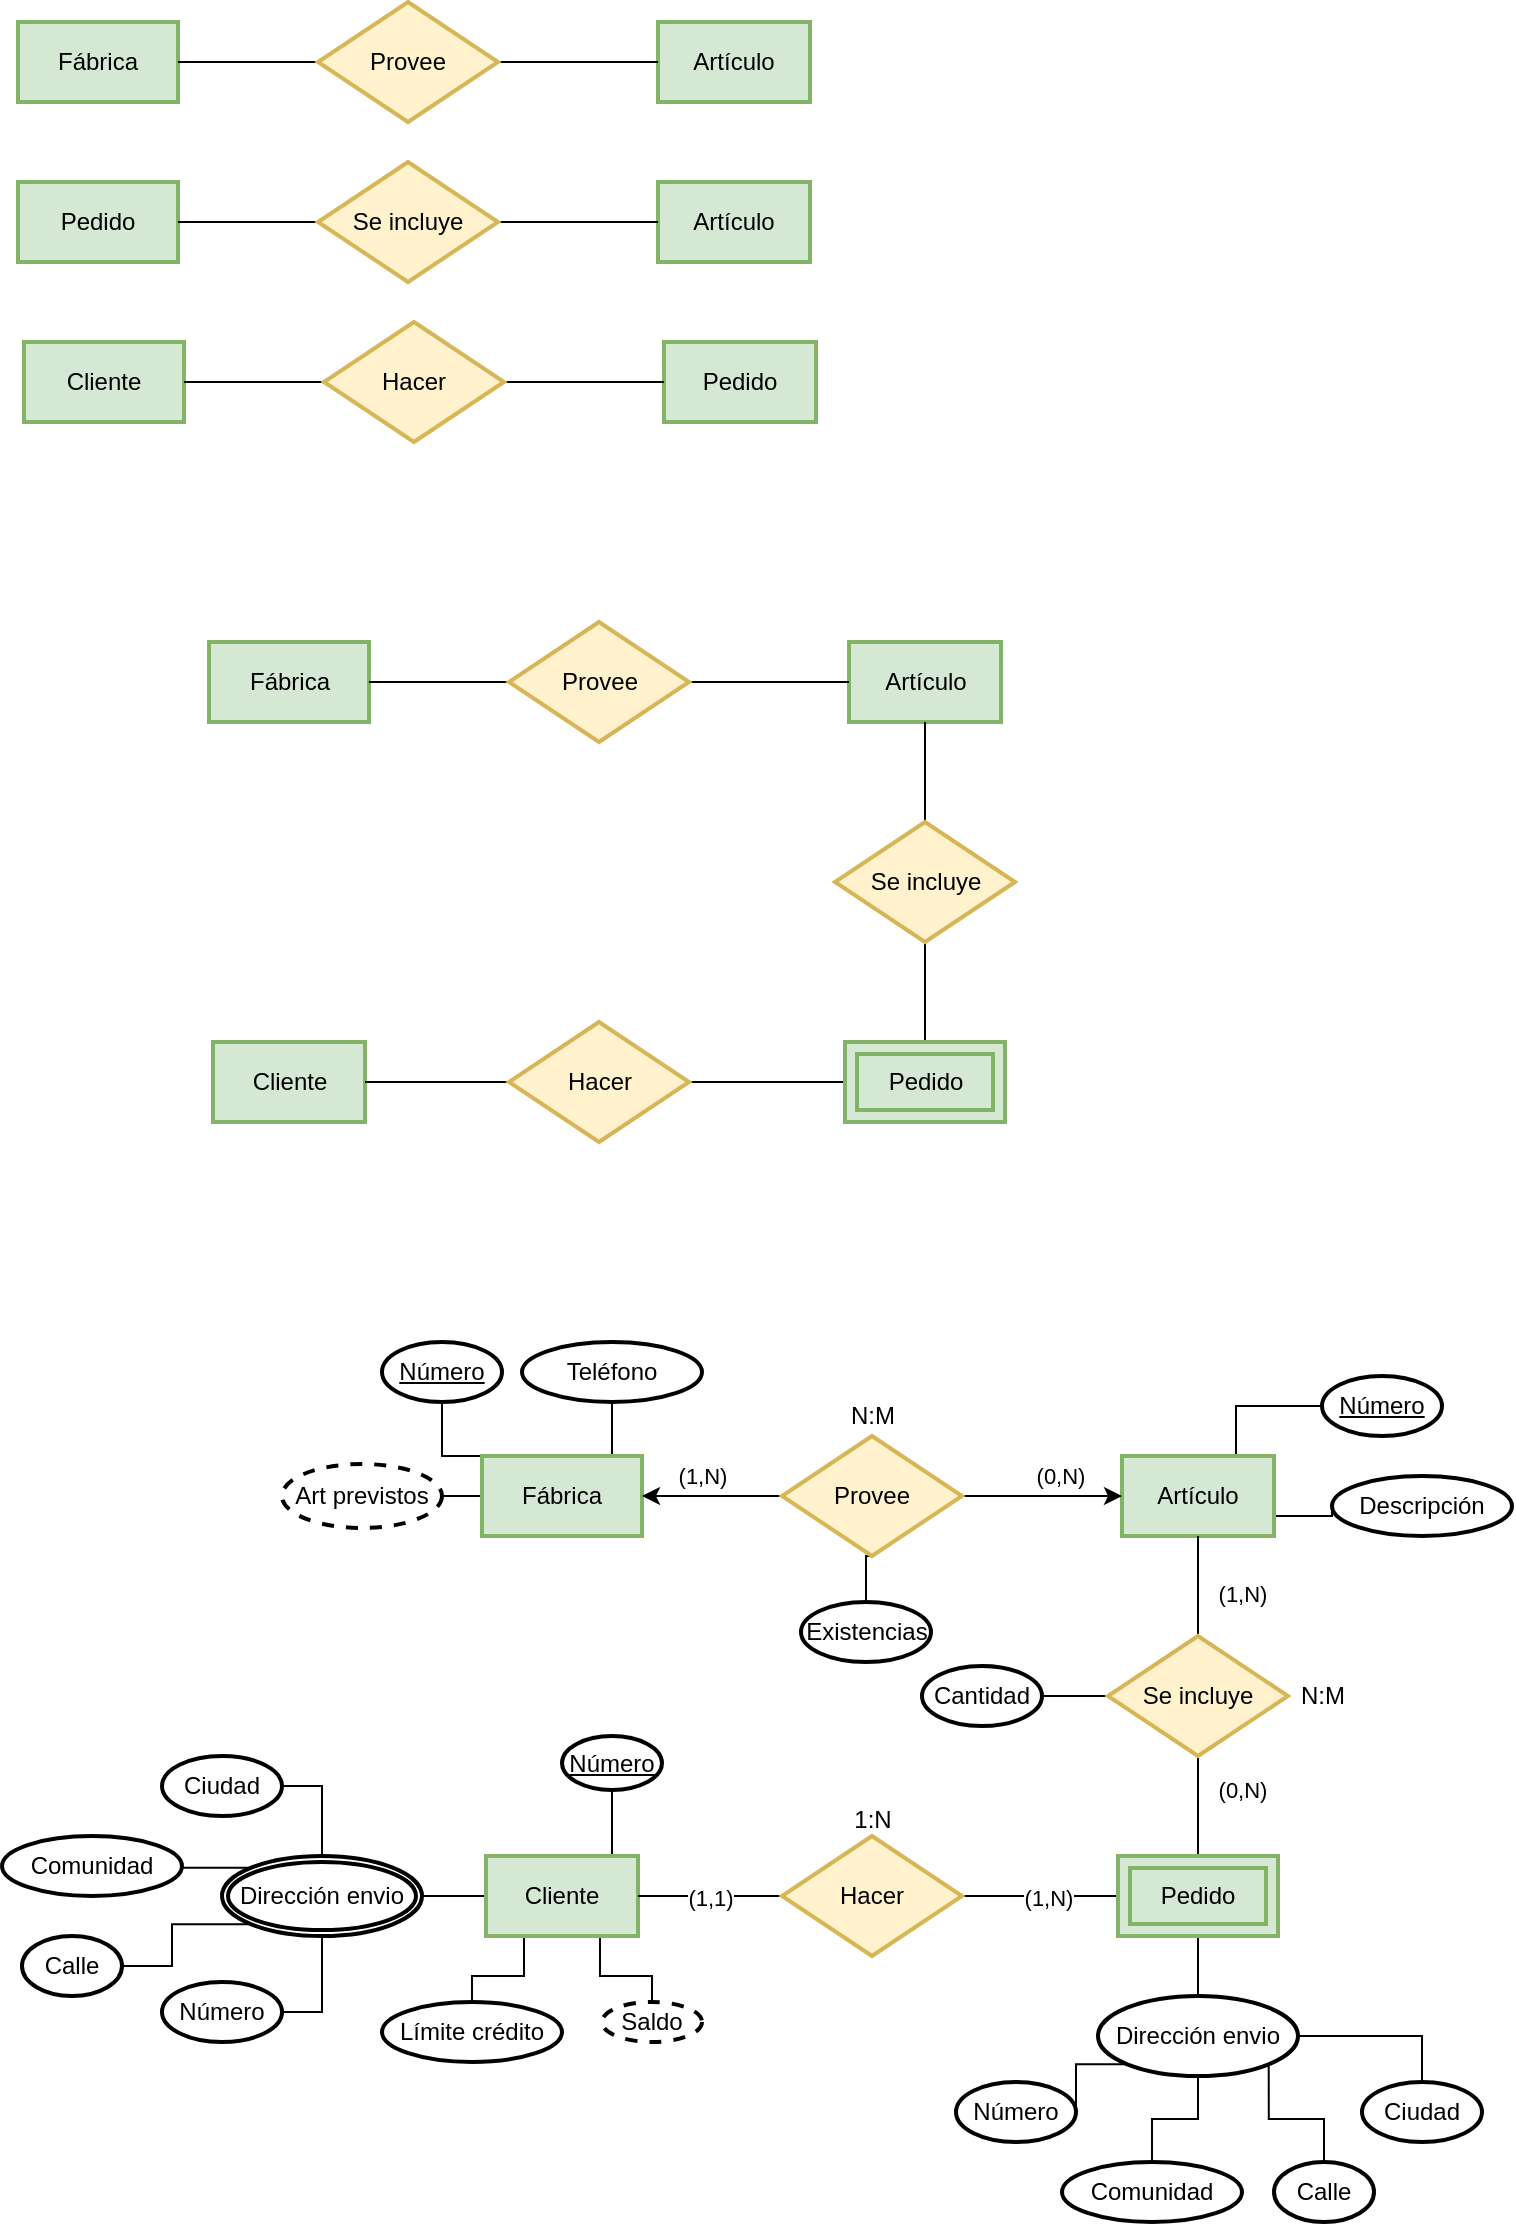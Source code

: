 <mxfile version="20.5.1" type="github">
  <diagram id="CNh_oSeDJi4wkCSfdxcr" name="Página-1">
    <mxGraphModel dx="3749" dy="2022" grid="1" gridSize="10" guides="1" tooltips="1" connect="1" arrows="1" fold="1" page="1" pageScale="1" pageWidth="827" pageHeight="1169" math="0" shadow="0">
      <root>
        <mxCell id="0" />
        <mxCell id="1" parent="0" />
        <mxCell id="lmQwwSlo8HLHVHyUA46f-103" style="edgeStyle=orthogonalEdgeStyle;rounded=0;orthogonalLoop=1;jettySize=auto;html=1;exitX=0;exitY=0.5;exitDx=0;exitDy=0;entryX=1;entryY=0.5;entryDx=0;entryDy=0;endArrow=none;endFill=0;" edge="1" parent="1" source="FF5izW6BmaoNVAN6Tj0j-1" target="lmQwwSlo8HLHVHyUA46f-100">
          <mxGeometry relative="1" as="geometry" />
        </mxCell>
        <mxCell id="lmQwwSlo8HLHVHyUA46f-104" style="edgeStyle=orthogonalEdgeStyle;rounded=0;orthogonalLoop=1;jettySize=auto;html=1;exitX=0;exitY=0;exitDx=0;exitDy=0;entryX=0.5;entryY=1;entryDx=0;entryDy=0;endArrow=none;endFill=0;" edge="1" parent="1" source="FF5izW6BmaoNVAN6Tj0j-1" target="lmQwwSlo8HLHVHyUA46f-101">
          <mxGeometry relative="1" as="geometry" />
        </mxCell>
        <mxCell id="lmQwwSlo8HLHVHyUA46f-105" style="edgeStyle=orthogonalEdgeStyle;rounded=0;orthogonalLoop=1;jettySize=auto;html=1;exitX=0.75;exitY=0;exitDx=0;exitDy=0;entryX=0.5;entryY=1;entryDx=0;entryDy=0;endArrow=none;endFill=0;" edge="1" parent="1" source="FF5izW6BmaoNVAN6Tj0j-1" target="lmQwwSlo8HLHVHyUA46f-102">
          <mxGeometry relative="1" as="geometry" />
        </mxCell>
        <mxCell id="FF5izW6BmaoNVAN6Tj0j-1" value="Fábrica" style="whiteSpace=wrap;html=1;align=center;fillColor=#d5e8d4;strokeColor=#82b366;strokeWidth=2;" parent="1" vertex="1">
          <mxGeometry x="270" y="747" width="80" height="40" as="geometry" />
        </mxCell>
        <mxCell id="lmQwwSlo8HLHVHyUA46f-96" style="edgeStyle=orthogonalEdgeStyle;rounded=0;orthogonalLoop=1;jettySize=auto;html=1;exitX=0.75;exitY=0;exitDx=0;exitDy=0;entryX=0;entryY=0.5;entryDx=0;entryDy=0;endArrow=none;endFill=0;" edge="1" parent="1" source="FF5izW6BmaoNVAN6Tj0j-2" target="lmQwwSlo8HLHVHyUA46f-94">
          <mxGeometry relative="1" as="geometry" />
        </mxCell>
        <mxCell id="lmQwwSlo8HLHVHyUA46f-97" style="edgeStyle=orthogonalEdgeStyle;rounded=0;orthogonalLoop=1;jettySize=auto;html=1;exitX=1;exitY=0.75;exitDx=0;exitDy=0;entryX=0;entryY=0.5;entryDx=0;entryDy=0;endArrow=none;endFill=0;" edge="1" parent="1" source="FF5izW6BmaoNVAN6Tj0j-2" target="lmQwwSlo8HLHVHyUA46f-95">
          <mxGeometry relative="1" as="geometry" />
        </mxCell>
        <mxCell id="FF5izW6BmaoNVAN6Tj0j-2" value="Artículo" style="whiteSpace=wrap;html=1;align=center;fillColor=#d5e8d4;strokeColor=#82b366;strokeWidth=2;" parent="1" vertex="1">
          <mxGeometry x="590" y="747" width="76" height="40" as="geometry" />
        </mxCell>
        <mxCell id="FF5izW6BmaoNVAN6Tj0j-4" style="edgeStyle=orthogonalEdgeStyle;rounded=0;orthogonalLoop=1;jettySize=auto;html=1;exitX=0;exitY=0.5;exitDx=0;exitDy=0;entryX=1;entryY=0.5;entryDx=0;entryDy=0;" parent="1" source="FF5izW6BmaoNVAN6Tj0j-3" target="FF5izW6BmaoNVAN6Tj0j-1" edge="1">
          <mxGeometry relative="1" as="geometry" />
        </mxCell>
        <mxCell id="FF5izW6BmaoNVAN6Tj0j-8" value="(1,N)" style="edgeLabel;html=1;align=center;verticalAlign=middle;resizable=0;points=[];" parent="FF5izW6BmaoNVAN6Tj0j-4" vertex="1" connectable="0">
          <mxGeometry x="0.137" y="1" relative="1" as="geometry">
            <mxPoint y="-11" as="offset" />
          </mxGeometry>
        </mxCell>
        <mxCell id="FF5izW6BmaoNVAN6Tj0j-5" style="edgeStyle=orthogonalEdgeStyle;rounded=0;orthogonalLoop=1;jettySize=auto;html=1;exitX=1;exitY=0.5;exitDx=0;exitDy=0;entryX=0;entryY=0.5;entryDx=0;entryDy=0;" parent="1" source="FF5izW6BmaoNVAN6Tj0j-3" target="FF5izW6BmaoNVAN6Tj0j-2" edge="1">
          <mxGeometry relative="1" as="geometry" />
        </mxCell>
        <mxCell id="FF5izW6BmaoNVAN6Tj0j-6" value="(0,N)" style="edgeLabel;html=1;align=center;verticalAlign=middle;resizable=0;points=[];" parent="FF5izW6BmaoNVAN6Tj0j-5" vertex="1" connectable="0">
          <mxGeometry x="0.208" y="-1" relative="1" as="geometry">
            <mxPoint y="-11" as="offset" />
          </mxGeometry>
        </mxCell>
        <mxCell id="lmQwwSlo8HLHVHyUA46f-99" style="edgeStyle=orthogonalEdgeStyle;rounded=0;orthogonalLoop=1;jettySize=auto;html=1;exitX=0.5;exitY=1;exitDx=0;exitDy=0;entryX=0.5;entryY=0;entryDx=0;entryDy=0;endArrow=none;endFill=0;" edge="1" parent="1" source="FF5izW6BmaoNVAN6Tj0j-3" target="lmQwwSlo8HLHVHyUA46f-98">
          <mxGeometry relative="1" as="geometry" />
        </mxCell>
        <mxCell id="FF5izW6BmaoNVAN6Tj0j-3" value="Provee" style="shape=rhombus;perimeter=rhombusPerimeter;whiteSpace=wrap;html=1;align=center;fillColor=#fff2cc;strokeColor=#d6b656;strokeWidth=2;" parent="1" vertex="1">
          <mxGeometry x="420" y="737" width="90" height="60" as="geometry" />
        </mxCell>
        <mxCell id="FF5izW6BmaoNVAN6Tj0j-9" value="N:M" style="text;html=1;align=center;verticalAlign=middle;resizable=0;points=[];autosize=1;strokeColor=none;fillColor=none;" parent="1" vertex="1">
          <mxGeometry x="440" y="712" width="50" height="30" as="geometry" />
        </mxCell>
        <mxCell id="FF5izW6BmaoNVAN6Tj0j-14" style="edgeStyle=orthogonalEdgeStyle;rounded=0;orthogonalLoop=1;jettySize=auto;html=1;exitX=0.5;exitY=0;exitDx=0;exitDy=0;entryX=0.5;entryY=1;entryDx=0;entryDy=0;endArrow=none;endFill=0;" parent="1" source="FF5izW6BmaoNVAN6Tj0j-13" target="FF5izW6BmaoNVAN6Tj0j-2" edge="1">
          <mxGeometry relative="1" as="geometry" />
        </mxCell>
        <mxCell id="FF5izW6BmaoNVAN6Tj0j-16" value="(1,N)" style="edgeLabel;html=1;align=center;verticalAlign=middle;resizable=0;points=[];" parent="FF5izW6BmaoNVAN6Tj0j-14" vertex="1" connectable="0">
          <mxGeometry x="-0.152" relative="1" as="geometry">
            <mxPoint x="22" as="offset" />
          </mxGeometry>
        </mxCell>
        <mxCell id="FF5izW6BmaoNVAN6Tj0j-15" style="edgeStyle=orthogonalEdgeStyle;rounded=0;orthogonalLoop=1;jettySize=auto;html=1;exitX=0.5;exitY=1;exitDx=0;exitDy=0;entryX=0.5;entryY=0;entryDx=0;entryDy=0;endArrow=none;endFill=0;" parent="1" source="FF5izW6BmaoNVAN6Tj0j-13" target="lmQwwSlo8HLHVHyUA46f-1" edge="1">
          <mxGeometry relative="1" as="geometry">
            <mxPoint x="628" y="947" as="targetPoint" />
          </mxGeometry>
        </mxCell>
        <mxCell id="FF5izW6BmaoNVAN6Tj0j-17" value="(0,N)" style="edgeLabel;html=1;align=center;verticalAlign=middle;resizable=0;points=[];" parent="FF5izW6BmaoNVAN6Tj0j-15" vertex="1" connectable="0">
          <mxGeometry x="-0.312" relative="1" as="geometry">
            <mxPoint x="22" as="offset" />
          </mxGeometry>
        </mxCell>
        <mxCell id="lmQwwSlo8HLHVHyUA46f-93" style="edgeStyle=orthogonalEdgeStyle;rounded=0;orthogonalLoop=1;jettySize=auto;html=1;exitX=0;exitY=0.5;exitDx=0;exitDy=0;entryX=1;entryY=0.5;entryDx=0;entryDy=0;endArrow=none;endFill=0;" edge="1" parent="1" source="FF5izW6BmaoNVAN6Tj0j-13" target="lmQwwSlo8HLHVHyUA46f-92">
          <mxGeometry relative="1" as="geometry" />
        </mxCell>
        <mxCell id="FF5izW6BmaoNVAN6Tj0j-13" value="Se incluye" style="shape=rhombus;perimeter=rhombusPerimeter;whiteSpace=wrap;html=1;align=center;fillColor=#fff2cc;strokeColor=#d6b656;strokeWidth=2;" parent="1" vertex="1">
          <mxGeometry x="583" y="837" width="90" height="60" as="geometry" />
        </mxCell>
        <mxCell id="FF5izW6BmaoNVAN6Tj0j-18" value="N:M" style="text;html=1;align=center;verticalAlign=middle;resizable=0;points=[];autosize=1;strokeColor=none;fillColor=none;" parent="1" vertex="1">
          <mxGeometry x="665" y="852" width="50" height="30" as="geometry" />
        </mxCell>
        <mxCell id="lmQwwSlo8HLHVHyUA46f-66" style="edgeStyle=orthogonalEdgeStyle;rounded=0;orthogonalLoop=1;jettySize=auto;html=1;exitX=0.75;exitY=1;exitDx=0;exitDy=0;entryX=0.5;entryY=0;entryDx=0;entryDy=0;endArrow=none;endFill=0;" edge="1" parent="1" source="FF5izW6BmaoNVAN6Tj0j-19" target="lmQwwSlo8HLHVHyUA46f-61">
          <mxGeometry relative="1" as="geometry" />
        </mxCell>
        <mxCell id="lmQwwSlo8HLHVHyUA46f-67" style="edgeStyle=orthogonalEdgeStyle;rounded=0;orthogonalLoop=1;jettySize=auto;html=1;exitX=0.25;exitY=1;exitDx=0;exitDy=0;entryX=0.5;entryY=0;entryDx=0;entryDy=0;endArrow=none;endFill=0;" edge="1" parent="1" source="FF5izW6BmaoNVAN6Tj0j-19" target="lmQwwSlo8HLHVHyUA46f-62">
          <mxGeometry relative="1" as="geometry" />
        </mxCell>
        <mxCell id="lmQwwSlo8HLHVHyUA46f-70" style="edgeStyle=orthogonalEdgeStyle;rounded=0;orthogonalLoop=1;jettySize=auto;html=1;exitX=0.75;exitY=0;exitDx=0;exitDy=0;entryX=0.5;entryY=1;entryDx=0;entryDy=0;endArrow=none;endFill=0;" edge="1" parent="1" source="FF5izW6BmaoNVAN6Tj0j-19" target="lmQwwSlo8HLHVHyUA46f-63">
          <mxGeometry relative="1" as="geometry" />
        </mxCell>
        <mxCell id="lmQwwSlo8HLHVHyUA46f-71" style="edgeStyle=orthogonalEdgeStyle;rounded=0;orthogonalLoop=1;jettySize=auto;html=1;exitX=0;exitY=0.5;exitDx=0;exitDy=0;entryX=1;entryY=0.5;entryDx=0;entryDy=0;endArrow=none;endFill=0;" edge="1" parent="1" source="FF5izW6BmaoNVAN6Tj0j-19" target="lmQwwSlo8HLHVHyUA46f-65">
          <mxGeometry relative="1" as="geometry" />
        </mxCell>
        <mxCell id="FF5izW6BmaoNVAN6Tj0j-19" value="Cliente" style="whiteSpace=wrap;html=1;align=center;fillColor=#d5e8d4;strokeColor=#82b366;strokeWidth=2;" parent="1" vertex="1">
          <mxGeometry x="272" y="947" width="76" height="40" as="geometry" />
        </mxCell>
        <mxCell id="FF5izW6BmaoNVAN6Tj0j-21" style="edgeStyle=orthogonalEdgeStyle;rounded=0;orthogonalLoop=1;jettySize=auto;html=1;exitX=0;exitY=0.5;exitDx=0;exitDy=0;entryX=1;entryY=0.5;entryDx=0;entryDy=0;endArrow=none;endFill=0;" parent="1" source="FF5izW6BmaoNVAN6Tj0j-20" target="FF5izW6BmaoNVAN6Tj0j-19" edge="1">
          <mxGeometry relative="1" as="geometry" />
        </mxCell>
        <mxCell id="FF5izW6BmaoNVAN6Tj0j-24" value="(1,1)" style="edgeLabel;html=1;align=center;verticalAlign=middle;resizable=0;points=[];" parent="FF5izW6BmaoNVAN6Tj0j-21" vertex="1" connectable="0">
          <mxGeometry x="0.206" y="1" relative="1" as="geometry">
            <mxPoint x="7" as="offset" />
          </mxGeometry>
        </mxCell>
        <mxCell id="FF5izW6BmaoNVAN6Tj0j-22" style="edgeStyle=orthogonalEdgeStyle;rounded=0;orthogonalLoop=1;jettySize=auto;html=1;exitX=1;exitY=0.5;exitDx=0;exitDy=0;endArrow=none;endFill=0;" parent="1" source="FF5izW6BmaoNVAN6Tj0j-20" edge="1">
          <mxGeometry relative="1" as="geometry">
            <mxPoint x="590" y="967" as="targetPoint" />
          </mxGeometry>
        </mxCell>
        <mxCell id="FF5izW6BmaoNVAN6Tj0j-23" value="(1,N)" style="edgeLabel;html=1;align=center;verticalAlign=middle;resizable=0;points=[];" parent="FF5izW6BmaoNVAN6Tj0j-22" vertex="1" connectable="0">
          <mxGeometry x="0.328" relative="1" as="geometry">
            <mxPoint x="-10" as="offset" />
          </mxGeometry>
        </mxCell>
        <mxCell id="FF5izW6BmaoNVAN6Tj0j-20" value="Hacer" style="shape=rhombus;perimeter=rhombusPerimeter;whiteSpace=wrap;html=1;align=center;fillColor=#fff2cc;strokeColor=#d6b656;strokeWidth=2;" parent="1" vertex="1">
          <mxGeometry x="420" y="937" width="90" height="60" as="geometry" />
        </mxCell>
        <mxCell id="FF5izW6BmaoNVAN6Tj0j-25" value="1:N" style="text;html=1;align=center;verticalAlign=middle;resizable=0;points=[];autosize=1;strokeColor=none;fillColor=none;" parent="1" vertex="1">
          <mxGeometry x="445" y="914" width="40" height="30" as="geometry" />
        </mxCell>
        <mxCell id="lmQwwSlo8HLHVHyUA46f-87" style="edgeStyle=orthogonalEdgeStyle;rounded=0;orthogonalLoop=1;jettySize=auto;html=1;exitX=0.5;exitY=1;exitDx=0;exitDy=0;entryX=0.5;entryY=0;entryDx=0;entryDy=0;endArrow=none;endFill=0;" edge="1" parent="1" source="lmQwwSlo8HLHVHyUA46f-1" target="lmQwwSlo8HLHVHyUA46f-82">
          <mxGeometry relative="1" as="geometry" />
        </mxCell>
        <mxCell id="lmQwwSlo8HLHVHyUA46f-1" value="&lt;div&gt;Pedido&lt;/div&gt;" style="shape=ext;margin=3;double=1;whiteSpace=wrap;html=1;align=center;rounded=0;fillStyle=auto;fillColor=#d5e8d4;strokeColor=#82b366;strokeWidth=2;" vertex="1" parent="1">
          <mxGeometry x="588" y="947" width="80" height="40" as="geometry" />
        </mxCell>
        <mxCell id="lmQwwSlo8HLHVHyUA46f-2" value="Fábrica" style="whiteSpace=wrap;html=1;align=center;fillColor=#d5e8d4;strokeColor=#82b366;strokeWidth=2;" vertex="1" parent="1">
          <mxGeometry x="133.5" y="340" width="80" height="40" as="geometry" />
        </mxCell>
        <mxCell id="lmQwwSlo8HLHVHyUA46f-3" value="Artículo" style="whiteSpace=wrap;html=1;align=center;fillColor=#d5e8d4;strokeColor=#82b366;strokeWidth=2;" vertex="1" parent="1">
          <mxGeometry x="453.5" y="340" width="76" height="40" as="geometry" />
        </mxCell>
        <mxCell id="lmQwwSlo8HLHVHyUA46f-4" style="edgeStyle=orthogonalEdgeStyle;rounded=0;orthogonalLoop=1;jettySize=auto;html=1;exitX=0;exitY=0.5;exitDx=0;exitDy=0;entryX=1;entryY=0.5;entryDx=0;entryDy=0;endArrow=none;endFill=0;" edge="1" parent="1" source="lmQwwSlo8HLHVHyUA46f-8" target="lmQwwSlo8HLHVHyUA46f-2">
          <mxGeometry relative="1" as="geometry" />
        </mxCell>
        <mxCell id="lmQwwSlo8HLHVHyUA46f-6" style="edgeStyle=orthogonalEdgeStyle;rounded=0;orthogonalLoop=1;jettySize=auto;html=1;exitX=1;exitY=0.5;exitDx=0;exitDy=0;entryX=0;entryY=0.5;entryDx=0;entryDy=0;endArrow=none;endFill=0;" edge="1" parent="1" source="lmQwwSlo8HLHVHyUA46f-8" target="lmQwwSlo8HLHVHyUA46f-3">
          <mxGeometry relative="1" as="geometry" />
        </mxCell>
        <mxCell id="lmQwwSlo8HLHVHyUA46f-8" value="Provee" style="shape=rhombus;perimeter=rhombusPerimeter;whiteSpace=wrap;html=1;align=center;fillColor=#fff2cc;strokeColor=#d6b656;strokeWidth=2;" vertex="1" parent="1">
          <mxGeometry x="283.5" y="330" width="90" height="60" as="geometry" />
        </mxCell>
        <mxCell id="lmQwwSlo8HLHVHyUA46f-10" style="edgeStyle=orthogonalEdgeStyle;rounded=0;orthogonalLoop=1;jettySize=auto;html=1;exitX=0.5;exitY=0;exitDx=0;exitDy=0;entryX=0.5;entryY=1;entryDx=0;entryDy=0;endArrow=none;endFill=0;" edge="1" parent="1" source="lmQwwSlo8HLHVHyUA46f-14" target="lmQwwSlo8HLHVHyUA46f-3">
          <mxGeometry relative="1" as="geometry" />
        </mxCell>
        <mxCell id="lmQwwSlo8HLHVHyUA46f-12" style="edgeStyle=orthogonalEdgeStyle;rounded=0;orthogonalLoop=1;jettySize=auto;html=1;exitX=0.5;exitY=1;exitDx=0;exitDy=0;entryX=0.5;entryY=0;entryDx=0;entryDy=0;endArrow=none;endFill=0;" edge="1" parent="1" source="lmQwwSlo8HLHVHyUA46f-14" target="lmQwwSlo8HLHVHyUA46f-23">
          <mxGeometry relative="1" as="geometry">
            <mxPoint x="491.5" y="540" as="targetPoint" />
          </mxGeometry>
        </mxCell>
        <mxCell id="lmQwwSlo8HLHVHyUA46f-14" value="Se incluye" style="shape=rhombus;perimeter=rhombusPerimeter;whiteSpace=wrap;html=1;align=center;fillColor=#fff2cc;strokeColor=#d6b656;strokeWidth=2;" vertex="1" parent="1">
          <mxGeometry x="446.5" y="430" width="90" height="60" as="geometry" />
        </mxCell>
        <mxCell id="lmQwwSlo8HLHVHyUA46f-16" value="Cliente" style="whiteSpace=wrap;html=1;align=center;fillColor=#d5e8d4;strokeColor=#82b366;strokeWidth=2;" vertex="1" parent="1">
          <mxGeometry x="135.5" y="540" width="76" height="40" as="geometry" />
        </mxCell>
        <mxCell id="lmQwwSlo8HLHVHyUA46f-17" style="edgeStyle=orthogonalEdgeStyle;rounded=0;orthogonalLoop=1;jettySize=auto;html=1;exitX=0;exitY=0.5;exitDx=0;exitDy=0;entryX=1;entryY=0.5;entryDx=0;entryDy=0;endArrow=none;endFill=0;" edge="1" parent="1" source="lmQwwSlo8HLHVHyUA46f-21" target="lmQwwSlo8HLHVHyUA46f-16">
          <mxGeometry relative="1" as="geometry" />
        </mxCell>
        <mxCell id="lmQwwSlo8HLHVHyUA46f-19" style="edgeStyle=orthogonalEdgeStyle;rounded=0;orthogonalLoop=1;jettySize=auto;html=1;exitX=1;exitY=0.5;exitDx=0;exitDy=0;endArrow=none;endFill=0;" edge="1" parent="1" source="lmQwwSlo8HLHVHyUA46f-21">
          <mxGeometry relative="1" as="geometry">
            <mxPoint x="453.5" y="560" as="targetPoint" />
          </mxGeometry>
        </mxCell>
        <mxCell id="lmQwwSlo8HLHVHyUA46f-21" value="Hacer" style="shape=rhombus;perimeter=rhombusPerimeter;whiteSpace=wrap;html=1;align=center;fillColor=#fff2cc;strokeColor=#d6b656;strokeWidth=2;" vertex="1" parent="1">
          <mxGeometry x="283.5" y="530" width="90" height="60" as="geometry" />
        </mxCell>
        <mxCell id="lmQwwSlo8HLHVHyUA46f-23" value="&lt;div&gt;Pedido&lt;/div&gt;" style="shape=ext;margin=3;double=1;whiteSpace=wrap;html=1;align=center;rounded=0;fillStyle=auto;fillColor=#d5e8d4;strokeColor=#82b366;strokeWidth=2;" vertex="1" parent="1">
          <mxGeometry x="451.5" y="540" width="80" height="40" as="geometry" />
        </mxCell>
        <mxCell id="lmQwwSlo8HLHVHyUA46f-24" value="Fábrica" style="whiteSpace=wrap;html=1;align=center;fillColor=#d5e8d4;strokeColor=#82b366;strokeWidth=2;" vertex="1" parent="1">
          <mxGeometry x="38" y="30" width="80" height="40" as="geometry" />
        </mxCell>
        <mxCell id="lmQwwSlo8HLHVHyUA46f-25" value="Artículo" style="whiteSpace=wrap;html=1;align=center;fillColor=#d5e8d4;strokeColor=#82b366;strokeWidth=2;" vertex="1" parent="1">
          <mxGeometry x="358" y="30" width="76" height="40" as="geometry" />
        </mxCell>
        <mxCell id="lmQwwSlo8HLHVHyUA46f-26" style="edgeStyle=orthogonalEdgeStyle;rounded=0;orthogonalLoop=1;jettySize=auto;html=1;exitX=0;exitY=0.5;exitDx=0;exitDy=0;entryX=1;entryY=0.5;entryDx=0;entryDy=0;endArrow=none;endFill=0;" edge="1" source="lmQwwSlo8HLHVHyUA46f-28" target="lmQwwSlo8HLHVHyUA46f-24" parent="1">
          <mxGeometry relative="1" as="geometry" />
        </mxCell>
        <mxCell id="lmQwwSlo8HLHVHyUA46f-27" style="edgeStyle=orthogonalEdgeStyle;rounded=0;orthogonalLoop=1;jettySize=auto;html=1;exitX=1;exitY=0.5;exitDx=0;exitDy=0;entryX=0;entryY=0.5;entryDx=0;entryDy=0;endArrow=none;endFill=0;" edge="1" source="lmQwwSlo8HLHVHyUA46f-28" target="lmQwwSlo8HLHVHyUA46f-25" parent="1">
          <mxGeometry relative="1" as="geometry" />
        </mxCell>
        <mxCell id="lmQwwSlo8HLHVHyUA46f-28" value="Provee" style="shape=rhombus;perimeter=rhombusPerimeter;whiteSpace=wrap;html=1;align=center;fillColor=#fff2cc;strokeColor=#d6b656;strokeWidth=2;" vertex="1" parent="1">
          <mxGeometry x="188" y="20" width="90" height="60" as="geometry" />
        </mxCell>
        <mxCell id="lmQwwSlo8HLHVHyUA46f-29" value="Pedido" style="whiteSpace=wrap;html=1;align=center;fillColor=#d5e8d4;strokeColor=#82b366;strokeWidth=2;" vertex="1" parent="1">
          <mxGeometry x="38" y="110" width="80" height="40" as="geometry" />
        </mxCell>
        <mxCell id="lmQwwSlo8HLHVHyUA46f-30" value="Artículo" style="whiteSpace=wrap;html=1;align=center;fillColor=#d5e8d4;strokeColor=#82b366;strokeWidth=2;" vertex="1" parent="1">
          <mxGeometry x="358" y="110" width="76" height="40" as="geometry" />
        </mxCell>
        <mxCell id="lmQwwSlo8HLHVHyUA46f-31" style="edgeStyle=orthogonalEdgeStyle;rounded=0;orthogonalLoop=1;jettySize=auto;html=1;exitX=0;exitY=0.5;exitDx=0;exitDy=0;entryX=1;entryY=0.5;entryDx=0;entryDy=0;endArrow=none;endFill=0;" edge="1" source="lmQwwSlo8HLHVHyUA46f-33" target="lmQwwSlo8HLHVHyUA46f-29" parent="1">
          <mxGeometry relative="1" as="geometry" />
        </mxCell>
        <mxCell id="lmQwwSlo8HLHVHyUA46f-32" style="edgeStyle=orthogonalEdgeStyle;rounded=0;orthogonalLoop=1;jettySize=auto;html=1;exitX=1;exitY=0.5;exitDx=0;exitDy=0;entryX=0;entryY=0.5;entryDx=0;entryDy=0;endArrow=none;endFill=0;" edge="1" source="lmQwwSlo8HLHVHyUA46f-33" target="lmQwwSlo8HLHVHyUA46f-30" parent="1">
          <mxGeometry relative="1" as="geometry" />
        </mxCell>
        <mxCell id="lmQwwSlo8HLHVHyUA46f-33" value="Se incluye" style="shape=rhombus;perimeter=rhombusPerimeter;whiteSpace=wrap;html=1;align=center;fillColor=#fff2cc;strokeColor=#d6b656;strokeWidth=2;" vertex="1" parent="1">
          <mxGeometry x="188" y="100" width="90" height="60" as="geometry" />
        </mxCell>
        <mxCell id="lmQwwSlo8HLHVHyUA46f-56" value="Cliente" style="whiteSpace=wrap;html=1;align=center;fillColor=#d5e8d4;strokeColor=#82b366;strokeWidth=2;" vertex="1" parent="1">
          <mxGeometry x="41" y="190" width="80" height="40" as="geometry" />
        </mxCell>
        <mxCell id="lmQwwSlo8HLHVHyUA46f-57" value="Pedido" style="whiteSpace=wrap;html=1;align=center;fillColor=#d5e8d4;strokeColor=#82b366;strokeWidth=2;" vertex="1" parent="1">
          <mxGeometry x="361" y="190" width="76" height="40" as="geometry" />
        </mxCell>
        <mxCell id="lmQwwSlo8HLHVHyUA46f-58" style="edgeStyle=orthogonalEdgeStyle;rounded=0;orthogonalLoop=1;jettySize=auto;html=1;exitX=0;exitY=0.5;exitDx=0;exitDy=0;entryX=1;entryY=0.5;entryDx=0;entryDy=0;endArrow=none;endFill=0;" edge="1" source="lmQwwSlo8HLHVHyUA46f-60" target="lmQwwSlo8HLHVHyUA46f-56" parent="1">
          <mxGeometry relative="1" as="geometry" />
        </mxCell>
        <mxCell id="lmQwwSlo8HLHVHyUA46f-59" style="edgeStyle=orthogonalEdgeStyle;rounded=0;orthogonalLoop=1;jettySize=auto;html=1;exitX=1;exitY=0.5;exitDx=0;exitDy=0;entryX=0;entryY=0.5;entryDx=0;entryDy=0;endArrow=none;endFill=0;" edge="1" source="lmQwwSlo8HLHVHyUA46f-60" target="lmQwwSlo8HLHVHyUA46f-57" parent="1">
          <mxGeometry relative="1" as="geometry" />
        </mxCell>
        <mxCell id="lmQwwSlo8HLHVHyUA46f-60" value="Hacer" style="shape=rhombus;perimeter=rhombusPerimeter;whiteSpace=wrap;html=1;align=center;fillColor=#fff2cc;strokeColor=#d6b656;strokeWidth=2;" vertex="1" parent="1">
          <mxGeometry x="191" y="180" width="90" height="60" as="geometry" />
        </mxCell>
        <mxCell id="lmQwwSlo8HLHVHyUA46f-61" value="Saldo" style="ellipse;whiteSpace=wrap;html=1;align=center;dashed=1;rounded=0;fillStyle=auto;strokeWidth=2;gradientColor=none;" vertex="1" parent="1">
          <mxGeometry x="330" y="1020" width="50" height="20" as="geometry" />
        </mxCell>
        <mxCell id="lmQwwSlo8HLHVHyUA46f-62" value="Límite crédito" style="ellipse;whiteSpace=wrap;html=1;align=center;rounded=0;fillStyle=auto;strokeWidth=2;gradientColor=none;" vertex="1" parent="1">
          <mxGeometry x="220" y="1020" width="90" height="30" as="geometry" />
        </mxCell>
        <mxCell id="lmQwwSlo8HLHVHyUA46f-63" value="Número" style="ellipse;whiteSpace=wrap;html=1;align=center;fontStyle=4;rounded=0;fillStyle=auto;strokeWidth=2;gradientColor=none;" vertex="1" parent="1">
          <mxGeometry x="310" y="887" width="50" height="27" as="geometry" />
        </mxCell>
        <mxCell id="lmQwwSlo8HLHVHyUA46f-78" style="edgeStyle=orthogonalEdgeStyle;rounded=0;orthogonalLoop=1;jettySize=auto;html=1;exitX=0.5;exitY=0;exitDx=0;exitDy=0;entryX=1;entryY=0.5;entryDx=0;entryDy=0;endArrow=none;endFill=0;" edge="1" parent="1" source="lmQwwSlo8HLHVHyUA46f-65" target="lmQwwSlo8HLHVHyUA46f-72">
          <mxGeometry relative="1" as="geometry" />
        </mxCell>
        <mxCell id="lmQwwSlo8HLHVHyUA46f-79" style="edgeStyle=orthogonalEdgeStyle;rounded=0;orthogonalLoop=1;jettySize=auto;html=1;exitX=0;exitY=0;exitDx=0;exitDy=0;entryX=1;entryY=0.5;entryDx=0;entryDy=0;endArrow=none;endFill=0;" edge="1" parent="1" source="lmQwwSlo8HLHVHyUA46f-65" target="lmQwwSlo8HLHVHyUA46f-73">
          <mxGeometry relative="1" as="geometry" />
        </mxCell>
        <mxCell id="lmQwwSlo8HLHVHyUA46f-80" style="edgeStyle=orthogonalEdgeStyle;rounded=0;orthogonalLoop=1;jettySize=auto;html=1;exitX=0;exitY=1;exitDx=0;exitDy=0;entryX=1;entryY=0.5;entryDx=0;entryDy=0;endArrow=none;endFill=0;" edge="1" parent="1" source="lmQwwSlo8HLHVHyUA46f-65" target="lmQwwSlo8HLHVHyUA46f-77">
          <mxGeometry relative="1" as="geometry" />
        </mxCell>
        <mxCell id="lmQwwSlo8HLHVHyUA46f-81" style="edgeStyle=orthogonalEdgeStyle;rounded=0;orthogonalLoop=1;jettySize=auto;html=1;exitX=0.5;exitY=1;exitDx=0;exitDy=0;entryX=1;entryY=0.5;entryDx=0;entryDy=0;endArrow=none;endFill=0;" edge="1" parent="1" source="lmQwwSlo8HLHVHyUA46f-65" target="lmQwwSlo8HLHVHyUA46f-74">
          <mxGeometry relative="1" as="geometry" />
        </mxCell>
        <mxCell id="lmQwwSlo8HLHVHyUA46f-65" value="Dirección envio" style="ellipse;shape=doubleEllipse;margin=3;whiteSpace=wrap;html=1;align=center;rounded=0;fillStyle=auto;strokeWidth=2;gradientColor=none;" vertex="1" parent="1">
          <mxGeometry x="140" y="947" width="100" height="40" as="geometry" />
        </mxCell>
        <mxCell id="lmQwwSlo8HLHVHyUA46f-72" value="Ciudad" style="ellipse;whiteSpace=wrap;html=1;align=center;rounded=0;fillStyle=auto;strokeWidth=2;gradientColor=none;" vertex="1" parent="1">
          <mxGeometry x="110" y="897" width="60" height="30" as="geometry" />
        </mxCell>
        <mxCell id="lmQwwSlo8HLHVHyUA46f-73" value="Comunidad" style="ellipse;whiteSpace=wrap;html=1;align=center;rounded=0;fillStyle=auto;strokeWidth=2;gradientColor=none;" vertex="1" parent="1">
          <mxGeometry x="30" y="937" width="90" height="30" as="geometry" />
        </mxCell>
        <mxCell id="lmQwwSlo8HLHVHyUA46f-74" value="Número" style="ellipse;whiteSpace=wrap;html=1;align=center;rounded=0;fillStyle=auto;strokeWidth=2;gradientColor=none;" vertex="1" parent="1">
          <mxGeometry x="110" y="1010" width="60" height="30" as="geometry" />
        </mxCell>
        <mxCell id="lmQwwSlo8HLHVHyUA46f-77" value="Calle" style="ellipse;whiteSpace=wrap;html=1;align=center;rounded=0;fillStyle=auto;strokeWidth=2;gradientColor=none;" vertex="1" parent="1">
          <mxGeometry x="40" y="987" width="50" height="30" as="geometry" />
        </mxCell>
        <mxCell id="lmQwwSlo8HLHVHyUA46f-88" style="edgeStyle=orthogonalEdgeStyle;rounded=0;orthogonalLoop=1;jettySize=auto;html=1;exitX=0;exitY=1;exitDx=0;exitDy=0;entryX=1;entryY=0.5;entryDx=0;entryDy=0;endArrow=none;endFill=0;" edge="1" parent="1" source="lmQwwSlo8HLHVHyUA46f-82" target="lmQwwSlo8HLHVHyUA46f-83">
          <mxGeometry relative="1" as="geometry" />
        </mxCell>
        <mxCell id="lmQwwSlo8HLHVHyUA46f-89" style="edgeStyle=orthogonalEdgeStyle;rounded=0;orthogonalLoop=1;jettySize=auto;html=1;exitX=0.5;exitY=1;exitDx=0;exitDy=0;entryX=0.5;entryY=0;entryDx=0;entryDy=0;endArrow=none;endFill=0;" edge="1" parent="1" source="lmQwwSlo8HLHVHyUA46f-82" target="lmQwwSlo8HLHVHyUA46f-85">
          <mxGeometry relative="1" as="geometry" />
        </mxCell>
        <mxCell id="lmQwwSlo8HLHVHyUA46f-90" style="edgeStyle=orthogonalEdgeStyle;rounded=0;orthogonalLoop=1;jettySize=auto;html=1;exitX=1;exitY=1;exitDx=0;exitDy=0;entryX=0.5;entryY=0;entryDx=0;entryDy=0;endArrow=none;endFill=0;" edge="1" parent="1" source="lmQwwSlo8HLHVHyUA46f-82" target="lmQwwSlo8HLHVHyUA46f-84">
          <mxGeometry relative="1" as="geometry" />
        </mxCell>
        <mxCell id="lmQwwSlo8HLHVHyUA46f-91" style="edgeStyle=orthogonalEdgeStyle;rounded=0;orthogonalLoop=1;jettySize=auto;html=1;exitX=1;exitY=0.5;exitDx=0;exitDy=0;entryX=0.5;entryY=0;entryDx=0;entryDy=0;endArrow=none;endFill=0;" edge="1" parent="1" source="lmQwwSlo8HLHVHyUA46f-82" target="lmQwwSlo8HLHVHyUA46f-86">
          <mxGeometry relative="1" as="geometry" />
        </mxCell>
        <mxCell id="lmQwwSlo8HLHVHyUA46f-82" value="Dirección envio" style="ellipse;whiteSpace=wrap;html=1;align=center;rounded=0;fillStyle=auto;strokeWidth=2;gradientColor=none;" vertex="1" parent="1">
          <mxGeometry x="578" y="1017" width="100" height="40" as="geometry" />
        </mxCell>
        <mxCell id="lmQwwSlo8HLHVHyUA46f-83" value="Número" style="ellipse;whiteSpace=wrap;html=1;align=center;rounded=0;fillStyle=auto;strokeWidth=2;gradientColor=none;" vertex="1" parent="1">
          <mxGeometry x="507" y="1060" width="60" height="30" as="geometry" />
        </mxCell>
        <mxCell id="lmQwwSlo8HLHVHyUA46f-84" value="Calle" style="ellipse;whiteSpace=wrap;html=1;align=center;rounded=0;fillStyle=auto;strokeWidth=2;gradientColor=none;" vertex="1" parent="1">
          <mxGeometry x="666" y="1100" width="50" height="30" as="geometry" />
        </mxCell>
        <mxCell id="lmQwwSlo8HLHVHyUA46f-85" value="Comunidad" style="ellipse;whiteSpace=wrap;html=1;align=center;rounded=0;fillStyle=auto;strokeWidth=2;gradientColor=none;" vertex="1" parent="1">
          <mxGeometry x="560" y="1100" width="90" height="30" as="geometry" />
        </mxCell>
        <mxCell id="lmQwwSlo8HLHVHyUA46f-86" value="Ciudad" style="ellipse;whiteSpace=wrap;html=1;align=center;rounded=0;fillStyle=auto;strokeWidth=2;gradientColor=none;" vertex="1" parent="1">
          <mxGeometry x="710" y="1060" width="60" height="30" as="geometry" />
        </mxCell>
        <mxCell id="lmQwwSlo8HLHVHyUA46f-92" value="Cantidad" style="ellipse;whiteSpace=wrap;html=1;align=center;rounded=0;fillStyle=auto;strokeWidth=2;gradientColor=none;" vertex="1" parent="1">
          <mxGeometry x="490" y="852" width="60" height="30" as="geometry" />
        </mxCell>
        <mxCell id="lmQwwSlo8HLHVHyUA46f-94" value="Número" style="ellipse;whiteSpace=wrap;html=1;align=center;rounded=0;fillStyle=auto;strokeWidth=2;gradientColor=none;fontStyle=4" vertex="1" parent="1">
          <mxGeometry x="690" y="707" width="60" height="30" as="geometry" />
        </mxCell>
        <mxCell id="lmQwwSlo8HLHVHyUA46f-95" value="Descripción" style="ellipse;whiteSpace=wrap;html=1;align=center;rounded=0;fillStyle=auto;strokeWidth=2;gradientColor=none;" vertex="1" parent="1">
          <mxGeometry x="695" y="757" width="90" height="30" as="geometry" />
        </mxCell>
        <mxCell id="lmQwwSlo8HLHVHyUA46f-98" value="Existencias" style="ellipse;whiteSpace=wrap;html=1;align=center;rounded=0;fillStyle=auto;strokeWidth=2;gradientColor=none;" vertex="1" parent="1">
          <mxGeometry x="429.5" y="820" width="65" height="30" as="geometry" />
        </mxCell>
        <mxCell id="lmQwwSlo8HLHVHyUA46f-100" value="Art previstos" style="ellipse;whiteSpace=wrap;html=1;align=center;dashed=1;rounded=0;fillStyle=auto;strokeWidth=2;gradientColor=none;" vertex="1" parent="1">
          <mxGeometry x="170" y="751" width="80" height="32" as="geometry" />
        </mxCell>
        <mxCell id="lmQwwSlo8HLHVHyUA46f-101" value="Número" style="ellipse;whiteSpace=wrap;html=1;align=center;rounded=0;fillStyle=auto;strokeWidth=2;gradientColor=none;fontStyle=4" vertex="1" parent="1">
          <mxGeometry x="220" y="690" width="60" height="30" as="geometry" />
        </mxCell>
        <mxCell id="lmQwwSlo8HLHVHyUA46f-102" value="Teléfono" style="ellipse;whiteSpace=wrap;html=1;align=center;rounded=0;fillStyle=auto;strokeWidth=2;gradientColor=none;" vertex="1" parent="1">
          <mxGeometry x="290" y="690" width="90" height="30" as="geometry" />
        </mxCell>
      </root>
    </mxGraphModel>
  </diagram>
</mxfile>
